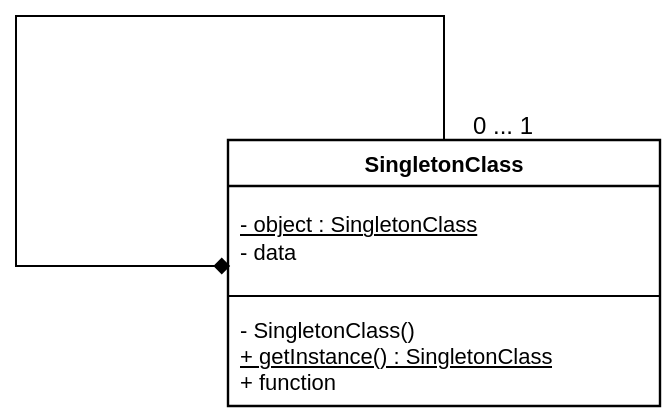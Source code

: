 <mxfile version="12.4.2" type="device" pages="1"><diagram id="sISRGoCK-U0pqQTRHmHC" name="Page-1"><mxGraphModel dx="1086" dy="816" grid="1" gridSize="10" guides="1" tooltips="1" connect="1" arrows="1" fold="1" page="1" pageScale="1" pageWidth="850" pageHeight="1100" math="0" shadow="0"><root><mxCell id="0"/><mxCell id="1" parent="0"/><mxCell id="MVkswXUV-ZXVBV651qQD-1" value="SingletonClass" style="html=1;whiteSpace=wrap;swimlane;childLayout=stackLayout;horizontal=1;startSize=26;horizontalStack=0;resizeParent=1;resizeParentMax=0;resizeLast=0;collapsible=1;marginBottom=0;swimlaneFillColor=#ffffff;startSize=23;fontSize=11;fontColor=#000000;spacing=0;strokeOpacity=100;strokeWidth=1.2;" vertex="1" parent="1"><mxGeometry x="336" y="132" width="216" height="133" as="geometry"/></mxCell><mxCell id="MVkswXUV-ZXVBV651qQD-2" value="&lt;u&gt;- object : SingletonClass&lt;/u&gt;&lt;br&gt;- data" style="part=1;resizeHeight=0;strokeColor=none;fillColor=none;align=left;verticalAlign=middle;spacingLeft=4;spacingRight=4;overflow=hidden;rotatable=0;points=[[0,0.5],[1,0.5]];portConstraint=eastwest;swimlaneFillColor=#ffffff;strokeOpacity=100;fontSize=11;fontColor=#000000;fontStyle=0;html=1;" vertex="1" parent="MVkswXUV-ZXVBV651qQD-1"><mxGeometry y="23" width="216" height="51" as="geometry"/></mxCell><mxCell id="MVkswXUV-ZXVBV651qQD-3" value="" style="line;strokeWidth=1;fillColor=none;align=left;verticalAlign=middle;spacingTop=-1;spacingLeft=3;spacingRight=3;rotatable=0;labelPosition=right;points=[];portConstraint=eastwest;" vertex="1" parent="MVkswXUV-ZXVBV651qQD-1"><mxGeometry y="74" width="216" height="8" as="geometry"/></mxCell><mxCell id="MVkswXUV-ZXVBV651qQD-4" value="- SingletonClass()&lt;br&gt;&lt;u&gt;+ getInstance() : SingletonClass&lt;/u&gt;&lt;br&gt;+ function" style="part=1;resizeHeight=0;strokeColor=none;fillColor=none;align=left;verticalAlign=middle;spacingLeft=4;spacingRight=4;overflow=hidden;rotatable=0;points=[[0,0.5],[1,0.5]];portConstraint=eastwest;swimlaneFillColor=#ffffff;strokeOpacity=100;fontSize=11;fontColor=#000000;fontStyle=0;html=1;" vertex="1" parent="MVkswXUV-ZXVBV651qQD-1"><mxGeometry y="82" width="216" height="51" as="geometry"/></mxCell><mxCell id="MVkswXUV-ZXVBV651qQD-6" style="edgeStyle=orthogonalEdgeStyle;rounded=0;orthogonalLoop=1;jettySize=auto;html=1;exitX=0.5;exitY=0;exitDx=0;exitDy=0;entryX=0.005;entryY=0.784;entryDx=0;entryDy=0;entryPerimeter=0;endArrow=diamond;endFill=1;" edge="1" parent="MVkswXUV-ZXVBV651qQD-1" source="MVkswXUV-ZXVBV651qQD-1" target="MVkswXUV-ZXVBV651qQD-2"><mxGeometry relative="1" as="geometry"><mxPoint x="214" y="-62" as="targetPoint"/><Array as="points"><mxPoint x="108" y="-62"/><mxPoint x="-106" y="-62"/><mxPoint x="-106" y="63"/></Array></mxGeometry></mxCell><mxCell id="MVkswXUV-ZXVBV651qQD-7" value="0 ... 1" style="text;html=1;align=center;verticalAlign=middle;resizable=0;points=[];;autosize=1;" vertex="1" parent="1"><mxGeometry x="448" y="115" width="50" height="20" as="geometry"/></mxCell></root></mxGraphModel></diagram></mxfile>